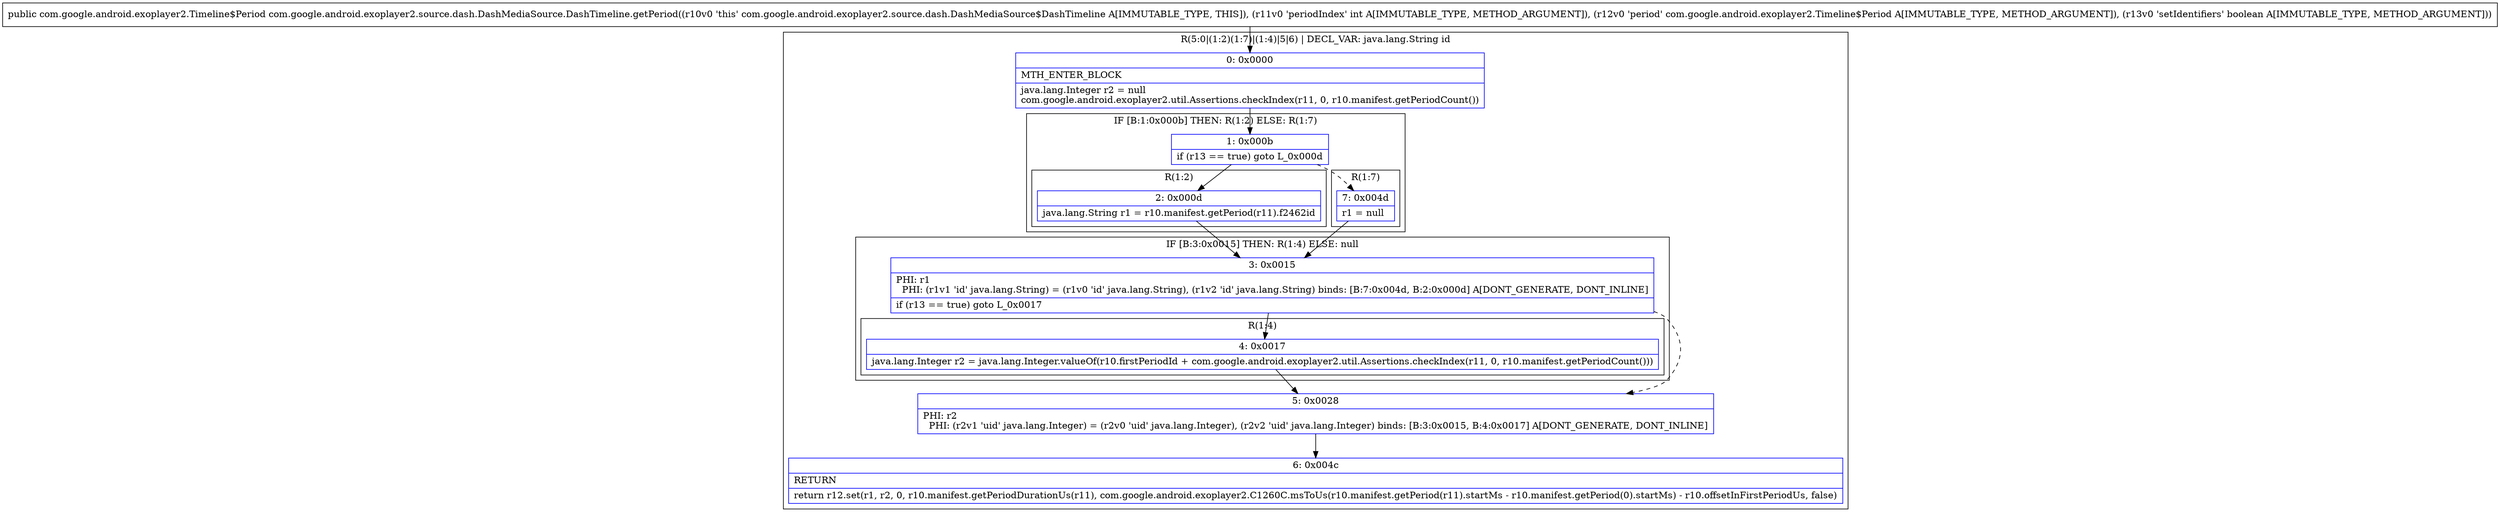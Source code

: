 digraph "CFG forcom.google.android.exoplayer2.source.dash.DashMediaSource.DashTimeline.getPeriod(ILcom\/google\/android\/exoplayer2\/Timeline$Period;Z)Lcom\/google\/android\/exoplayer2\/Timeline$Period;" {
subgraph cluster_Region_1576260338 {
label = "R(5:0|(1:2)(1:7)|(1:4)|5|6) | DECL_VAR: java.lang.String id\l";
node [shape=record,color=blue];
Node_0 [shape=record,label="{0\:\ 0x0000|MTH_ENTER_BLOCK\l|java.lang.Integer r2 = null\lcom.google.android.exoplayer2.util.Assertions.checkIndex(r11, 0, r10.manifest.getPeriodCount())\l}"];
subgraph cluster_IfRegion_1824087849 {
label = "IF [B:1:0x000b] THEN: R(1:2) ELSE: R(1:7)";
node [shape=record,color=blue];
Node_1 [shape=record,label="{1\:\ 0x000b|if (r13 == true) goto L_0x000d\l}"];
subgraph cluster_Region_1817169886 {
label = "R(1:2)";
node [shape=record,color=blue];
Node_2 [shape=record,label="{2\:\ 0x000d|java.lang.String r1 = r10.manifest.getPeriod(r11).f2462id\l}"];
}
subgraph cluster_Region_1806813638 {
label = "R(1:7)";
node [shape=record,color=blue];
Node_7 [shape=record,label="{7\:\ 0x004d|r1 = null\l}"];
}
}
subgraph cluster_IfRegion_665982051 {
label = "IF [B:3:0x0015] THEN: R(1:4) ELSE: null";
node [shape=record,color=blue];
Node_3 [shape=record,label="{3\:\ 0x0015|PHI: r1 \l  PHI: (r1v1 'id' java.lang.String) = (r1v0 'id' java.lang.String), (r1v2 'id' java.lang.String) binds: [B:7:0x004d, B:2:0x000d] A[DONT_GENERATE, DONT_INLINE]\l|if (r13 == true) goto L_0x0017\l}"];
subgraph cluster_Region_268087597 {
label = "R(1:4)";
node [shape=record,color=blue];
Node_4 [shape=record,label="{4\:\ 0x0017|java.lang.Integer r2 = java.lang.Integer.valueOf(r10.firstPeriodId + com.google.android.exoplayer2.util.Assertions.checkIndex(r11, 0, r10.manifest.getPeriodCount()))\l}"];
}
}
Node_5 [shape=record,label="{5\:\ 0x0028|PHI: r2 \l  PHI: (r2v1 'uid' java.lang.Integer) = (r2v0 'uid' java.lang.Integer), (r2v2 'uid' java.lang.Integer) binds: [B:3:0x0015, B:4:0x0017] A[DONT_GENERATE, DONT_INLINE]\l}"];
Node_6 [shape=record,label="{6\:\ 0x004c|RETURN\l|return r12.set(r1, r2, 0, r10.manifest.getPeriodDurationUs(r11), com.google.android.exoplayer2.C1260C.msToUs(r10.manifest.getPeriod(r11).startMs \- r10.manifest.getPeriod(0).startMs) \- r10.offsetInFirstPeriodUs, false)\l}"];
}
MethodNode[shape=record,label="{public com.google.android.exoplayer2.Timeline$Period com.google.android.exoplayer2.source.dash.DashMediaSource.DashTimeline.getPeriod((r10v0 'this' com.google.android.exoplayer2.source.dash.DashMediaSource$DashTimeline A[IMMUTABLE_TYPE, THIS]), (r11v0 'periodIndex' int A[IMMUTABLE_TYPE, METHOD_ARGUMENT]), (r12v0 'period' com.google.android.exoplayer2.Timeline$Period A[IMMUTABLE_TYPE, METHOD_ARGUMENT]), (r13v0 'setIdentifiers' boolean A[IMMUTABLE_TYPE, METHOD_ARGUMENT])) }"];
MethodNode -> Node_0;
Node_0 -> Node_1;
Node_1 -> Node_2;
Node_1 -> Node_7[style=dashed];
Node_2 -> Node_3;
Node_7 -> Node_3;
Node_3 -> Node_4;
Node_3 -> Node_5[style=dashed];
Node_4 -> Node_5;
Node_5 -> Node_6;
}


